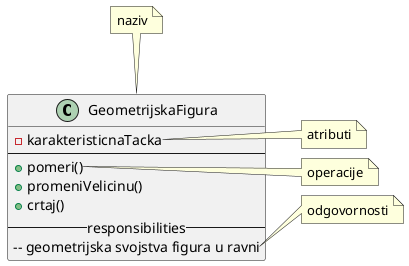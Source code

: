 @startuml test6_simbolklase

class GeometrijskaFigura {
    -karakteristicnaTacka
    --
    +pomeri()
    +promeniVelicinu()
    +crtaj()
    --responsibilities--
    -- geometrijska svojstva figura u ravni
}

note top of GeometrijskaFigura : naziv

note right of GeometrijskaFigura::karakteristicnaTacka
atributi
end note

note right of GeometrijskaFigura::pomeri
operacije
end note

note right of GeometrijskaFigura::"-- geometrijska svojstva figura u ravni"
odgovornosti
end note

@enduml